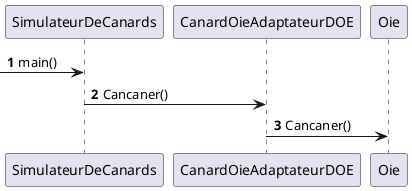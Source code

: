 @startuml
'https://plantuml.com/sequence-diagram

autonumber
-> SimulateurDeCanards : main()
SimulateurDeCanards ->CanardOieAdaptateurDOE : Cancaner()
CanardOieAdaptateurDOE -> Oie : Cancaner()

@enduml